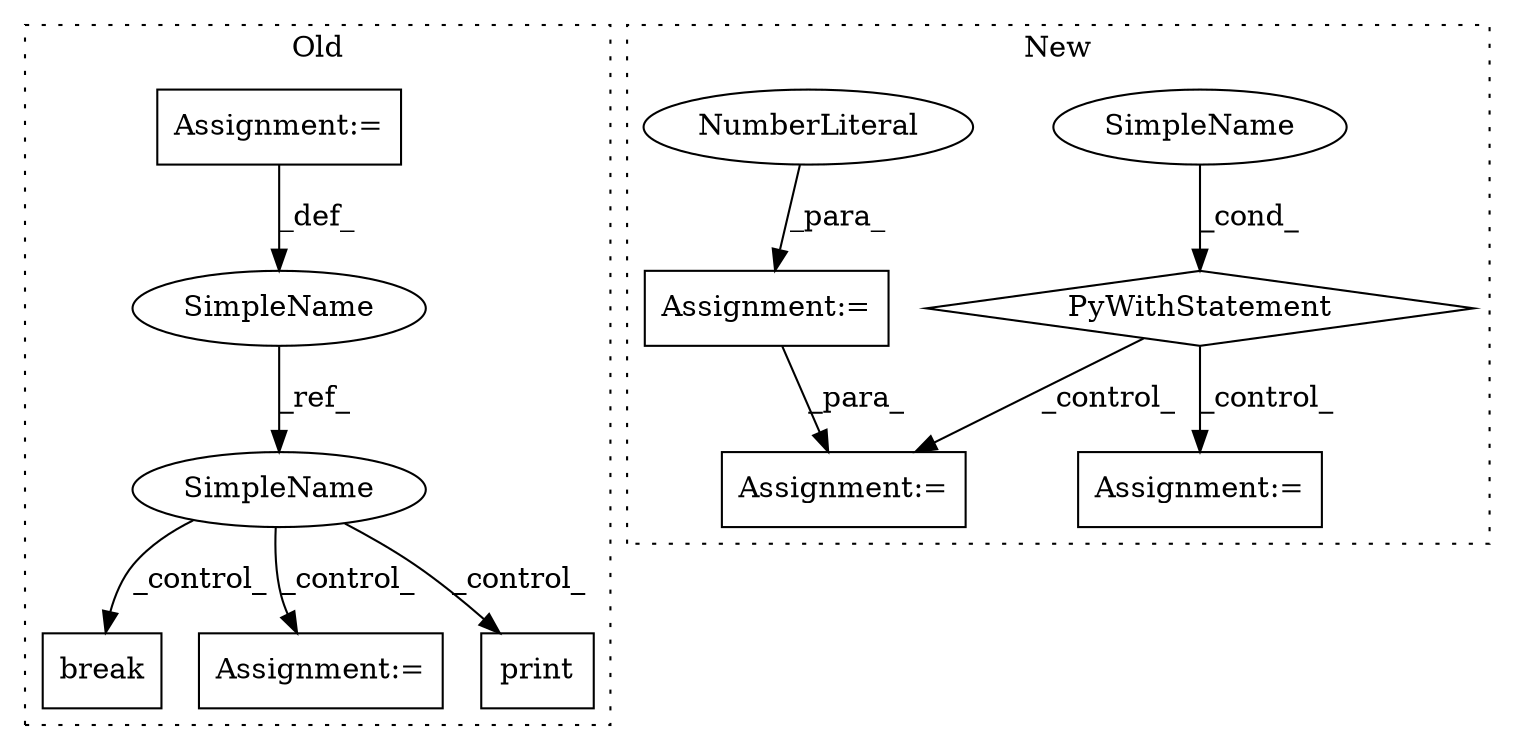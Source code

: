digraph G {
subgraph cluster0 {
1 [label="break" a="10" s="949" l="6" shape="box"];
3 [label="Assignment:=" a="7" s="503" l="1" shape="box"];
7 [label="Assignment:=" a="7" s="593" l="1" shape="box"];
8 [label="SimpleName" a="42" s="494" l="9" shape="ellipse"];
11 [label="print" a="32" s="1009,1073" l="6,1" shape="box"];
12 [label="SimpleName" a="42" s="519" l="9" shape="ellipse"];
label = "Old";
style="dotted";
}
subgraph cluster1 {
2 [label="PyWithStatement" a="104" s="559,584" l="10,2" shape="diamond"];
4 [label="Assignment:=" a="7" s="748" l="2" shape="box"];
5 [label="SimpleName" a="42" s="" l="" shape="ellipse"];
6 [label="Assignment:=" a="7" s="698" l="2" shape="box"];
9 [label="Assignment:=" a="7" s="539" l="1" shape="box"];
10 [label="NumberLiteral" a="34" s="540" l="1" shape="ellipse"];
label = "New";
style="dotted";
}
2 -> 4 [label="_control_"];
2 -> 6 [label="_control_"];
3 -> 8 [label="_def_"];
5 -> 2 [label="_cond_"];
8 -> 12 [label="_ref_"];
9 -> 4 [label="_para_"];
10 -> 9 [label="_para_"];
12 -> 11 [label="_control_"];
12 -> 1 [label="_control_"];
12 -> 7 [label="_control_"];
}